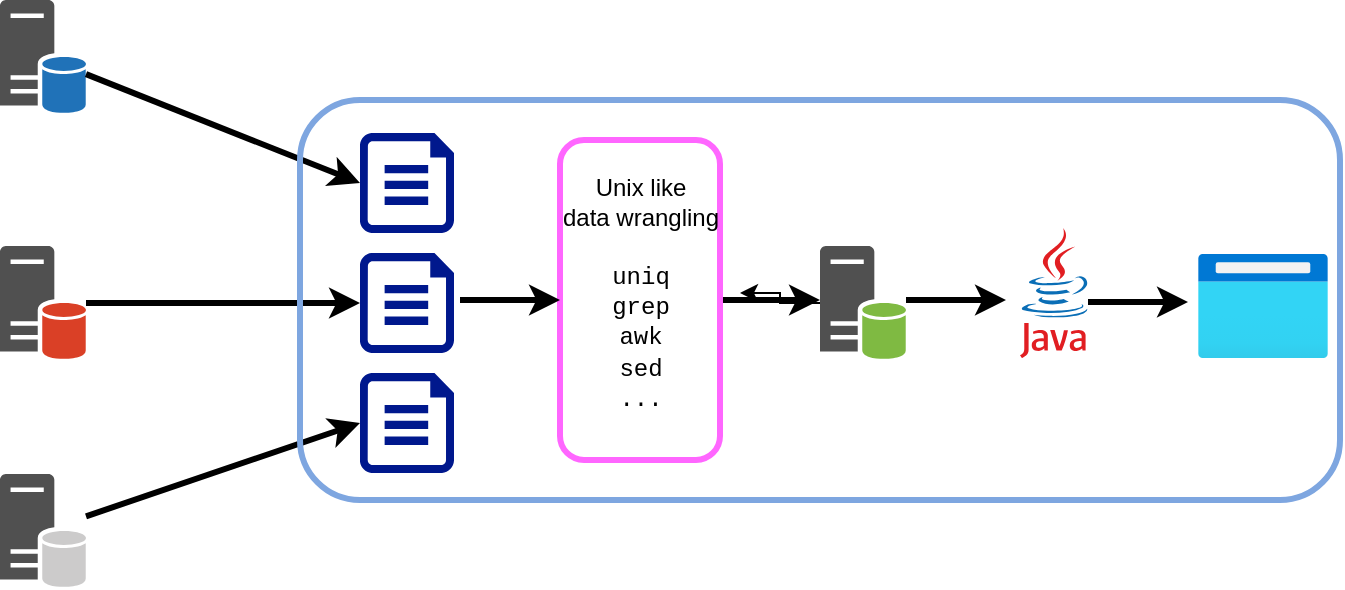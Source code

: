 <mxfile version="24.7.8">
  <diagram name="Page-1" id="iiRTJ7ZRevvO-8XqLKz0">
    <mxGraphModel dx="1434" dy="870" grid="1" gridSize="10" guides="1" tooltips="1" connect="1" arrows="1" fold="1" page="1" pageScale="1" pageWidth="827" pageHeight="1169" background="#ffffff" math="0" shadow="0">
      <root>
        <mxCell id="0" />
        <mxCell id="1" parent="0" />
        <mxCell id="x6OO1Fb7vmWgT_M9P4X4-27" value="" style="edgeStyle=orthogonalEdgeStyle;rounded=0;orthogonalLoop=1;jettySize=auto;html=1;" edge="1" parent="1" source="x6OO1Fb7vmWgT_M9P4X4-2" target="x6OO1Fb7vmWgT_M9P4X4-22">
          <mxGeometry relative="1" as="geometry" />
        </mxCell>
        <mxCell id="x6OO1Fb7vmWgT_M9P4X4-2" value="" style="sketch=0;shadow=0;dashed=0;html=1;strokeColor=none;fillColor=#505050;labelPosition=center;verticalLabelPosition=bottom;verticalAlign=top;outlineConnect=0;align=center;shape=mxgraph.office.databases.database_server_green;" vertex="1" parent="1">
          <mxGeometry x="450" y="373" width="43" height="57" as="geometry" />
        </mxCell>
        <mxCell id="x6OO1Fb7vmWgT_M9P4X4-3" value="" style="sketch=0;shadow=0;dashed=0;html=1;strokeColor=none;fillColor=#505050;labelPosition=center;verticalLabelPosition=bottom;verticalAlign=top;outlineConnect=0;align=center;shape=mxgraph.office.databases.database_server_orange;" vertex="1" parent="1">
          <mxGeometry x="40" y="373" width="43" height="57" as="geometry" />
        </mxCell>
        <mxCell id="x6OO1Fb7vmWgT_M9P4X4-4" value="" style="sketch=0;shadow=0;dashed=0;html=1;strokeColor=none;fillColor=#505050;labelPosition=center;verticalLabelPosition=bottom;verticalAlign=top;outlineConnect=0;align=center;shape=mxgraph.office.databases.database_server_ghosted;" vertex="1" parent="1">
          <mxGeometry x="40" y="487" width="43" height="57" as="geometry" />
        </mxCell>
        <mxCell id="x6OO1Fb7vmWgT_M9P4X4-5" value="" style="sketch=0;shadow=0;dashed=0;html=1;strokeColor=none;fillColor=#505050;labelPosition=center;verticalLabelPosition=bottom;verticalAlign=top;outlineConnect=0;align=center;shape=mxgraph.office.databases.database_server_blue;" vertex="1" parent="1">
          <mxGeometry x="40" y="250" width="43" height="57" as="geometry" />
        </mxCell>
        <mxCell id="x6OO1Fb7vmWgT_M9P4X4-8" value="" style="sketch=0;aspect=fixed;pointerEvents=1;shadow=0;dashed=0;html=1;strokeColor=none;labelPosition=center;verticalLabelPosition=bottom;verticalAlign=top;align=center;fillColor=#00188D;shape=mxgraph.azure.file" vertex="1" parent="1">
          <mxGeometry x="220" y="316.5" width="47" height="50" as="geometry" />
        </mxCell>
        <mxCell id="x6OO1Fb7vmWgT_M9P4X4-9" value="" style="sketch=0;aspect=fixed;pointerEvents=1;shadow=0;dashed=0;html=1;strokeColor=none;labelPosition=center;verticalLabelPosition=bottom;verticalAlign=top;align=center;fillColor=#00188D;shape=mxgraph.azure.file" vertex="1" parent="1">
          <mxGeometry x="220" y="376.5" width="47" height="50" as="geometry" />
        </mxCell>
        <mxCell id="x6OO1Fb7vmWgT_M9P4X4-10" value="" style="sketch=0;aspect=fixed;pointerEvents=1;shadow=0;dashed=0;html=1;strokeColor=none;labelPosition=center;verticalLabelPosition=bottom;verticalAlign=top;align=center;fillColor=#00188D;shape=mxgraph.azure.file" vertex="1" parent="1">
          <mxGeometry x="220" y="436.5" width="47" height="50" as="geometry" />
        </mxCell>
        <mxCell id="x6OO1Fb7vmWgT_M9P4X4-11" value="" style="endArrow=classic;html=1;rounded=0;entryX=0;entryY=0.5;entryDx=0;entryDy=0;entryPerimeter=0;strokeWidth=3;strokeColor=#000000;" edge="1" parent="1" source="x6OO1Fb7vmWgT_M9P4X4-5" target="x6OO1Fb7vmWgT_M9P4X4-8">
          <mxGeometry width="50" height="50" relative="1" as="geometry">
            <mxPoint x="390" y="470" as="sourcePoint" />
            <mxPoint x="290" y="270" as="targetPoint" />
          </mxGeometry>
        </mxCell>
        <mxCell id="x6OO1Fb7vmWgT_M9P4X4-12" value="" style="endArrow=classic;html=1;rounded=0;entryX=0;entryY=0.5;entryDx=0;entryDy=0;entryPerimeter=0;strokeWidth=3;strokeColor=#000000;" edge="1" parent="1" source="x6OO1Fb7vmWgT_M9P4X4-3" target="x6OO1Fb7vmWgT_M9P4X4-9">
          <mxGeometry width="50" height="50" relative="1" as="geometry">
            <mxPoint x="93" y="297" as="sourcePoint" />
            <mxPoint x="230" y="352" as="targetPoint" />
          </mxGeometry>
        </mxCell>
        <mxCell id="x6OO1Fb7vmWgT_M9P4X4-13" value="" style="endArrow=classic;html=1;rounded=0;entryX=0;entryY=0.5;entryDx=0;entryDy=0;entryPerimeter=0;strokeWidth=3;strokeColor=#000000;" edge="1" parent="1" source="x6OO1Fb7vmWgT_M9P4X4-4" target="x6OO1Fb7vmWgT_M9P4X4-10">
          <mxGeometry width="50" height="50" relative="1" as="geometry">
            <mxPoint x="93" y="412" as="sourcePoint" />
            <mxPoint x="230" y="412" as="targetPoint" />
          </mxGeometry>
        </mxCell>
        <mxCell id="x6OO1Fb7vmWgT_M9P4X4-14" value="" style="endArrow=classic;html=1;rounded=0;strokeWidth=3;strokeColor=#000000;" edge="1" parent="1">
          <mxGeometry width="50" height="50" relative="1" as="geometry">
            <mxPoint x="400" y="400" as="sourcePoint" />
            <mxPoint x="450" y="400" as="targetPoint" />
          </mxGeometry>
        </mxCell>
        <mxCell id="x6OO1Fb7vmWgT_M9P4X4-15" value="" style="rounded=1;whiteSpace=wrap;html=1;fillColor=none;strokeColor=#7EA6E0;strokeWidth=3;pointerEvents=0;" vertex="1" parent="1">
          <mxGeometry x="190" y="300" width="520" height="200" as="geometry" />
        </mxCell>
        <mxCell id="x6OO1Fb7vmWgT_M9P4X4-16" value="" style="rounded=1;whiteSpace=wrap;html=1;fillColor=none;strokeColor=#FF66FF;strokeWidth=3;pointerEvents=0;" vertex="1" parent="1">
          <mxGeometry x="320" y="320" width="80" height="160" as="geometry" />
        </mxCell>
        <mxCell id="x6OO1Fb7vmWgT_M9P4X4-17" value="" style="endArrow=classic;html=1;rounded=0;strokeWidth=3;strokeColor=#000000;entryX=0;entryY=0.5;entryDx=0;entryDy=0;" edge="1" parent="1" target="x6OO1Fb7vmWgT_M9P4X4-16">
          <mxGeometry width="50" height="50" relative="1" as="geometry">
            <mxPoint x="270" y="400" as="sourcePoint" />
            <mxPoint x="360" y="140" as="targetPoint" />
          </mxGeometry>
        </mxCell>
        <mxCell id="x6OO1Fb7vmWgT_M9P4X4-22" value="Unix like&lt;div&gt;data wrangling&lt;/div&gt;&lt;div&gt;&lt;br&gt;&lt;/div&gt;&lt;div&gt;&lt;font face=&quot;Courier New&quot;&gt;uniq&lt;/font&gt;&lt;/div&gt;&lt;div&gt;&lt;font face=&quot;Courier New&quot;&gt;grep&lt;/font&gt;&lt;/div&gt;&lt;div&gt;&lt;font face=&quot;Courier New&quot;&gt;awk&lt;/font&gt;&lt;/div&gt;&lt;div&gt;&lt;font face=&quot;Courier New&quot;&gt;sed&lt;/font&gt;&lt;/div&gt;&lt;div&gt;&lt;font face=&quot;Courier New&quot;&gt;...&lt;/font&gt;&lt;/div&gt;" style="text;html=1;align=center;verticalAlign=middle;resizable=0;points=[];autosize=1;strokeColor=none;fillColor=none;fontColor=#000000;" vertex="1" parent="1">
          <mxGeometry x="310" y="331.5" width="100" height="130" as="geometry" />
        </mxCell>
        <mxCell id="x6OO1Fb7vmWgT_M9P4X4-23" value="" style="dashed=0;outlineConnect=0;html=1;align=center;labelPosition=center;verticalLabelPosition=bottom;verticalAlign=top;shape=mxgraph.weblogos.java" vertex="1" parent="1">
          <mxGeometry x="550" y="364" width="34.4" height="65" as="geometry" />
        </mxCell>
        <mxCell id="x6OO1Fb7vmWgT_M9P4X4-26" value="" style="image;aspect=fixed;html=1;points=[];align=center;fontSize=12;image=img/lib/azure2/general/Browser.svg;" vertex="1" parent="1">
          <mxGeometry x="639" y="377" width="65" height="52" as="geometry" />
        </mxCell>
        <mxCell id="x6OO1Fb7vmWgT_M9P4X4-28" value="" style="endArrow=classic;html=1;rounded=0;strokeWidth=3;strokeColor=#000000;" edge="1" parent="1">
          <mxGeometry width="50" height="50" relative="1" as="geometry">
            <mxPoint x="493" y="400" as="sourcePoint" />
            <mxPoint x="543" y="400" as="targetPoint" />
          </mxGeometry>
        </mxCell>
        <mxCell id="x6OO1Fb7vmWgT_M9P4X4-29" value="" style="endArrow=classic;html=1;rounded=0;strokeWidth=3;strokeColor=#000000;" edge="1" parent="1">
          <mxGeometry width="50" height="50" relative="1" as="geometry">
            <mxPoint x="584" y="401" as="sourcePoint" />
            <mxPoint x="634" y="401" as="targetPoint" />
          </mxGeometry>
        </mxCell>
      </root>
    </mxGraphModel>
  </diagram>
</mxfile>
